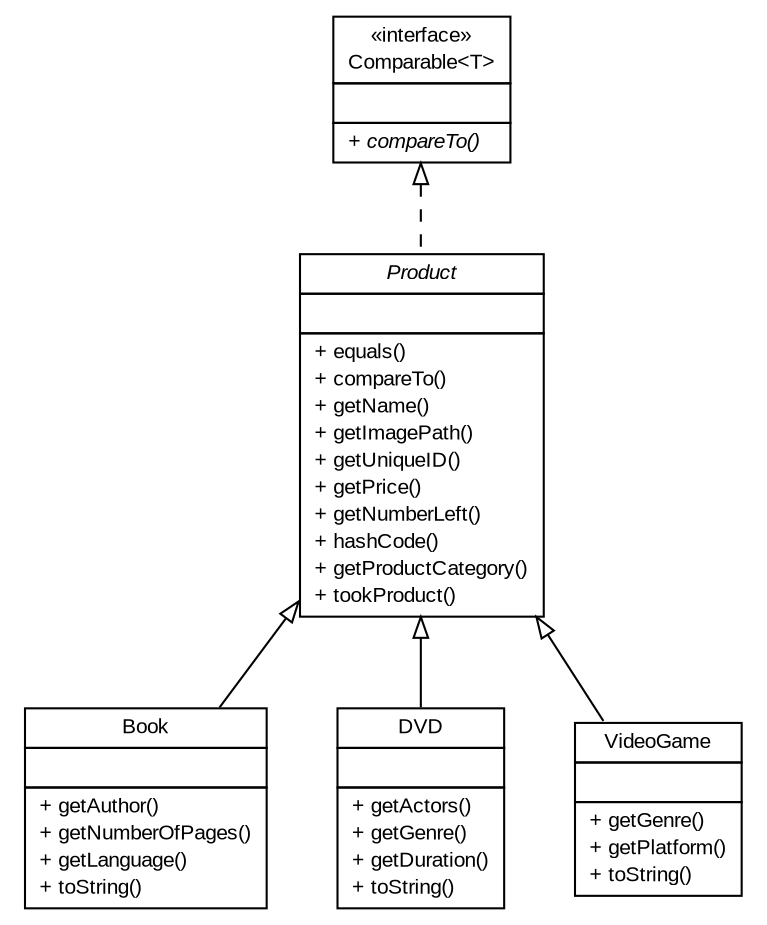 #!/usr/local/bin/dot
#
# Class diagram 
# Generated by UMLGraph version R5_7_2-32-g40b5a6 (http://www.spinellis.gr/umlgraph/)
#

digraph G {
	edge [fontname="arial",fontsize=10,labelfontname="arial",labelfontsize=10];
	node [fontname="arial",fontsize=10,shape=plaintext];
	nodesep=0.25;
	ranksep=0.5;
	// store.business.util.product.Book
	c0 [label=<<table title="store.business.util.product.Book" border="0" cellborder="1" cellspacing="0" cellpadding="2" port="p">
		<tr><td><table border="0" cellspacing="0" cellpadding="1">
<tr><td align="center" balign="center"> Book </td></tr>
		</table></td></tr>
		<tr><td><table border="0" cellspacing="0" cellpadding="1">
<tr><td align="left" balign="left">  </td></tr>
		</table></td></tr>
		<tr><td><table border="0" cellspacing="0" cellpadding="1">
<tr><td align="left" balign="left"> + getAuthor() </td></tr>
<tr><td align="left" balign="left"> + getNumberOfPages() </td></tr>
<tr><td align="left" balign="left"> + getLanguage() </td></tr>
<tr><td align="left" balign="left"> + toString() </td></tr>
		</table></td></tr>
		</table>>, URL="null", fontname="arial", fontcolor="black", fontsize=10.0];
	// store.business.util.product.DVD
	c2 [label=<<table title="store.business.util.product.DVD" border="0" cellborder="1" cellspacing="0" cellpadding="2" port="p">
		<tr><td><table border="0" cellspacing="0" cellpadding="1">
<tr><td align="center" balign="center"> DVD </td></tr>
		</table></td></tr>
		<tr><td><table border="0" cellspacing="0" cellpadding="1">
<tr><td align="left" balign="left">  </td></tr>
		</table></td></tr>
		<tr><td><table border="0" cellspacing="0" cellpadding="1">
<tr><td align="left" balign="left"> + getActors() </td></tr>
<tr><td align="left" balign="left"> + getGenre() </td></tr>
<tr><td align="left" balign="left"> + getDuration() </td></tr>
<tr><td align="left" balign="left"> + toString() </td></tr>
		</table></td></tr>
		</table>>, URL="null", fontname="arial", fontcolor="black", fontsize=10.0];
	// store.business.util.product.Product
	c4 [label=<<table title="store.business.util.product.Product" border="0" cellborder="1" cellspacing="0" cellpadding="2" port="p">
		<tr><td><table border="0" cellspacing="0" cellpadding="1">
<tr><td align="center" balign="center"><font face="arial italic"> Product </font></td></tr>
		</table></td></tr>
		<tr><td><table border="0" cellspacing="0" cellpadding="1">
<tr><td align="left" balign="left">  </td></tr>
		</table></td></tr>
		<tr><td><table border="0" cellspacing="0" cellpadding="1">
<tr><td align="left" balign="left"> + equals() </td></tr>
<tr><td align="left" balign="left"> + compareTo() </td></tr>
<tr><td align="left" balign="left"> + getName() </td></tr>
<tr><td align="left" balign="left"> + getImagePath() </td></tr>
<tr><td align="left" balign="left"> + getUniqueID() </td></tr>
<tr><td align="left" balign="left"> + getPrice() </td></tr>
<tr><td align="left" balign="left"> + getNumberLeft() </td></tr>
<tr><td align="left" balign="left"> + hashCode() </td></tr>
<tr><td align="left" balign="left"> + getProductCategory() </td></tr>
<tr><td align="left" balign="left"> + tookProduct() </td></tr>
		</table></td></tr>
		</table>>, URL="null", fontname="arial", fontcolor="black", fontsize=10.0];
	// store.business.util.product.VideoGame
	c6 [label=<<table title="store.business.util.product.VideoGame" border="0" cellborder="1" cellspacing="0" cellpadding="2" port="p">
		<tr><td><table border="0" cellspacing="0" cellpadding="1">
<tr><td align="center" balign="center"> VideoGame </td></tr>
		</table></td></tr>
		<tr><td><table border="0" cellspacing="0" cellpadding="1">
<tr><td align="left" balign="left">  </td></tr>
		</table></td></tr>
		<tr><td><table border="0" cellspacing="0" cellpadding="1">
<tr><td align="left" balign="left"> + getGenre() </td></tr>
<tr><td align="left" balign="left"> + getPlatform() </td></tr>
<tr><td align="left" balign="left"> + toString() </td></tr>
		</table></td></tr>
		</table>>, URL="null", fontname="arial", fontcolor="black", fontsize=10.0];
	//store.business.util.product.Book extends store.business.util.product.Product
	c4:p -> c0:p [dir=back,arrowtail=empty];
	//store.business.util.product.DVD extends store.business.util.product.Product
	c4:p -> c2:p [dir=back,arrowtail=empty];
	//store.business.util.product.Product implements java.lang.Comparable<T>
	c9:p -> c4:p [dir=back,arrowtail=empty,style=dashed];
	//store.business.util.product.VideoGame extends store.business.util.product.Product
	c4:p -> c6:p [dir=back,arrowtail=empty];
	// java.lang.Comparable<T>
	c9 [label=<<table title="java.lang.Comparable" border="0" cellborder="1" cellspacing="0" cellpadding="2" port="p" href="http://docs.oracle.com/javase/7/docs/api/java/lang/Comparable.html" target="_parent">
		<tr><td><table border="0" cellspacing="0" cellpadding="1">
<tr><td align="center" balign="center"> &#171;interface&#187; </td></tr>
<tr><td align="center" balign="center"> Comparable&lt;T&gt; </td></tr>
		</table></td></tr>
		<tr><td><table border="0" cellspacing="0" cellpadding="1">
<tr><td align="left" balign="left">  </td></tr>
		</table></td></tr>
		<tr><td><table border="0" cellspacing="0" cellpadding="1">
<tr><td align="left" balign="left"><font face="arial italic" point-size="10.0"> + compareTo() </font></td></tr>
		</table></td></tr>
		</table>>, URL="http://docs.oracle.com/javase/7/docs/api/java/lang/Comparable.html", fontname="arial", fontcolor="black", fontsize=10.0];
}

